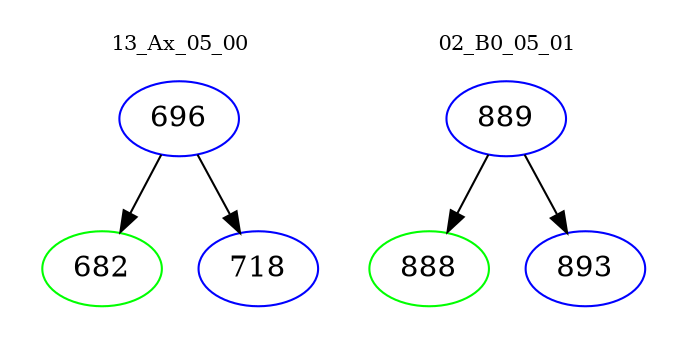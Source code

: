 digraph{
subgraph cluster_0 {
color = white
label = "13_Ax_05_00";
fontsize=10;
T0_696 [label="696", color="blue"]
T0_696 -> T0_682 [color="black"]
T0_682 [label="682", color="green"]
T0_696 -> T0_718 [color="black"]
T0_718 [label="718", color="blue"]
}
subgraph cluster_1 {
color = white
label = "02_B0_05_01";
fontsize=10;
T1_889 [label="889", color="blue"]
T1_889 -> T1_888 [color="black"]
T1_888 [label="888", color="green"]
T1_889 -> T1_893 [color="black"]
T1_893 [label="893", color="blue"]
}
}
